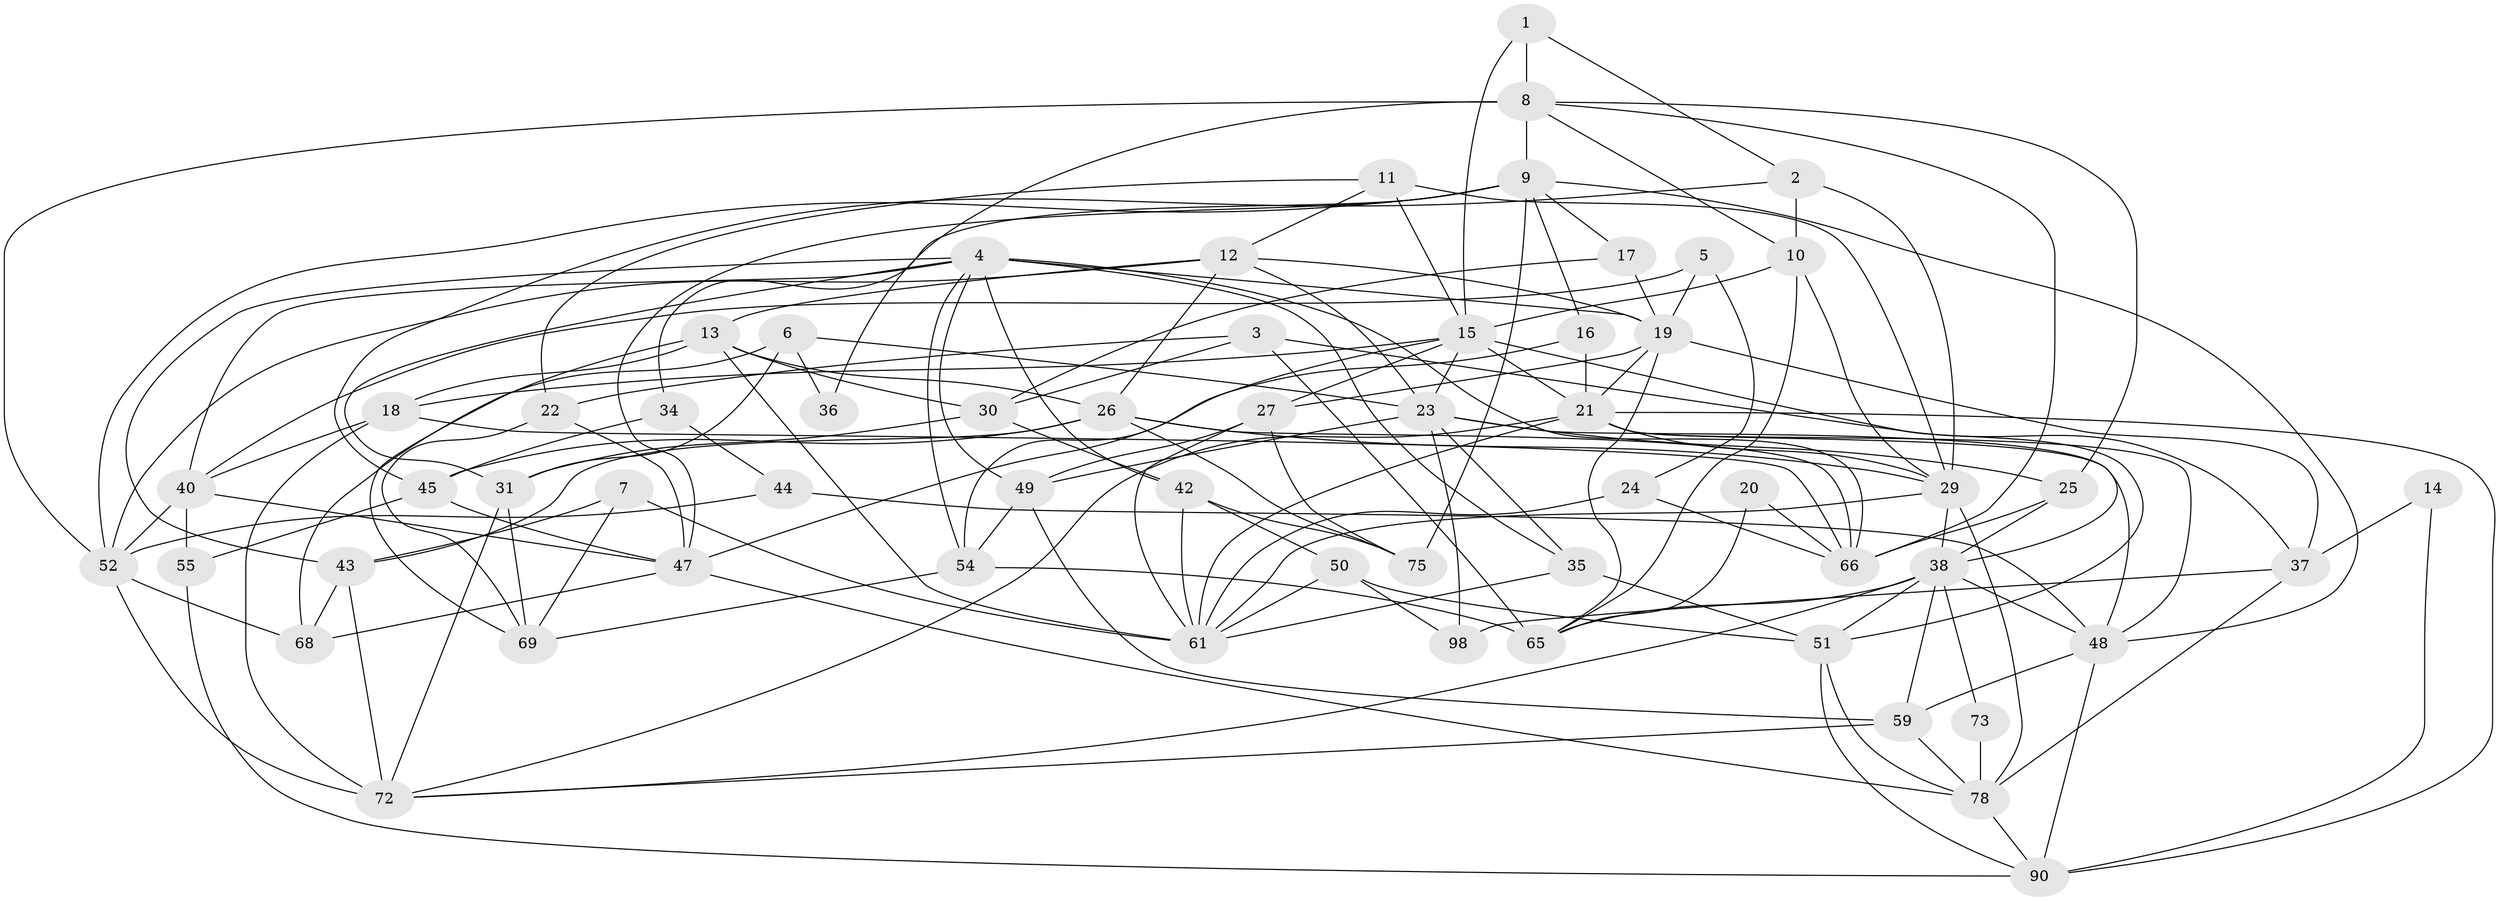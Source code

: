 // original degree distribution, {3: 0.32323232323232326, 4: 0.30303030303030304, 8: 0.020202020202020204, 6: 0.0707070707070707, 5: 0.1717171717171717, 2: 0.08080808080808081, 7: 0.030303030303030304}
// Generated by graph-tools (version 1.1) at 2025/11/02/27/25 16:11:16]
// undirected, 60 vertices, 156 edges
graph export_dot {
graph [start="1"]
  node [color=gray90,style=filled];
  1;
  2 [super="+97"];
  3 [super="+28"];
  4 [super="+39"];
  5;
  6 [super="+87"];
  7;
  8 [super="+95"];
  9 [super="+80"];
  10;
  11 [super="+62"];
  12 [super="+46"];
  13 [super="+94"];
  14;
  15 [super="+99"];
  16;
  17;
  18 [super="+53"];
  19 [super="+82"];
  20;
  21 [super="+56"];
  22;
  23 [super="+86"];
  24;
  25 [super="+41"];
  26 [super="+92"];
  27 [super="+32"];
  29 [super="+60"];
  30 [super="+79"];
  31 [super="+33"];
  34;
  35;
  36;
  37 [super="+67"];
  38 [super="+77"];
  40 [super="+88"];
  42;
  43 [super="+57"];
  44;
  45 [super="+74"];
  47 [super="+76"];
  48 [super="+81"];
  49 [super="+63"];
  50;
  51 [super="+70"];
  52 [super="+58"];
  54 [super="+89"];
  55;
  59;
  61 [super="+64"];
  65 [super="+93"];
  66 [super="+96"];
  68 [super="+71"];
  69 [super="+83"];
  72 [super="+85"];
  73;
  75;
  78 [super="+84"];
  90 [super="+91"];
  98;
  1 -- 8;
  1 -- 15;
  1 -- 2;
  2 -- 45;
  2 -- 29 [weight=2];
  2 -- 10;
  3 -- 22;
  3 -- 30;
  3 -- 65;
  3 -- 37;
  4 -- 54;
  4 -- 42;
  4 -- 31;
  4 -- 40;
  4 -- 43;
  4 -- 66;
  4 -- 19;
  4 -- 49;
  4 -- 35;
  5 -- 24;
  5 -- 19;
  5 -- 40;
  6 -- 23;
  6 -- 68;
  6 -- 36;
  6 -- 31;
  7 -- 69;
  7 -- 61;
  7 -- 43;
  8 -- 10;
  8 -- 9;
  8 -- 36 [weight=2];
  8 -- 25;
  8 -- 66;
  8 -- 52;
  9 -- 16;
  9 -- 17;
  9 -- 75;
  9 -- 48;
  9 -- 34;
  9 -- 47;
  9 -- 52;
  10 -- 29;
  10 -- 15;
  10 -- 65;
  11 -- 29;
  11 -- 22;
  11 -- 12;
  11 -- 15;
  12 -- 26;
  12 -- 23;
  12 -- 19;
  12 -- 13;
  12 -- 52;
  13 -- 61;
  13 -- 26;
  13 -- 18;
  13 -- 30;
  13 -- 69;
  14 -- 90;
  14 -- 37;
  15 -- 21;
  15 -- 18;
  15 -- 23;
  15 -- 51;
  15 -- 54;
  15 -- 27;
  16 -- 21;
  16 -- 47;
  17 -- 30;
  17 -- 19;
  18 -- 40;
  18 -- 72;
  18 -- 66;
  19 -- 21;
  19 -- 27;
  19 -- 37;
  19 -- 65;
  20 -- 65;
  20 -- 66;
  21 -- 29;
  21 -- 38;
  21 -- 90;
  21 -- 61;
  21 -- 72;
  21 -- 48;
  22 -- 47;
  22 -- 69;
  23 -- 48;
  23 -- 35;
  23 -- 98;
  23 -- 25;
  23 -- 49;
  24 -- 61;
  24 -- 66;
  25 -- 38;
  25 -- 66;
  26 -- 43;
  26 -- 75;
  26 -- 29;
  26 -- 66;
  26 -- 45;
  27 -- 75;
  27 -- 49;
  27 -- 61;
  29 -- 78;
  29 -- 61;
  29 -- 38;
  30 -- 42;
  30 -- 31;
  31 -- 72;
  31 -- 69;
  34 -- 44;
  34 -- 45;
  35 -- 51;
  35 -- 61;
  37 -- 98;
  37 -- 78;
  38 -- 48;
  38 -- 59;
  38 -- 73;
  38 -- 65;
  38 -- 72;
  38 -- 51;
  40 -- 55;
  40 -- 47;
  40 -- 52;
  42 -- 61;
  42 -- 75;
  42 -- 50;
  43 -- 72 [weight=2];
  43 -- 68;
  44 -- 52;
  44 -- 48;
  45 -- 55;
  45 -- 47;
  47 -- 78;
  47 -- 68;
  48 -- 59;
  48 -- 90;
  49 -- 59;
  49 -- 54;
  50 -- 51;
  50 -- 98;
  50 -- 61;
  51 -- 90;
  51 -- 78;
  52 -- 68;
  52 -- 72;
  54 -- 65;
  54 -- 69;
  55 -- 90;
  59 -- 72;
  59 -- 78;
  73 -- 78;
  78 -- 90;
}
